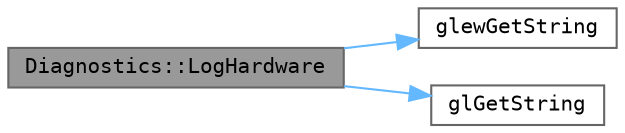 digraph "Diagnostics::LogHardware"
{
 // LATEX_PDF_SIZE
  bgcolor="transparent";
  edge [fontname=Terminal,fontsize=10,labelfontname=Helvetica,labelfontsize=10];
  node [fontname=Terminal,fontsize=10,shape=box,height=0.2,width=0.4];
  rankdir="LR";
  Node1 [label="Diagnostics::LogHardware",height=0.2,width=0.4,color="gray40", fillcolor="grey60", style="filled", fontcolor="black",tooltip="Logs the current hardware to console"];
  Node1 -> Node2 [color="steelblue1",style="solid"];
  Node2 [label="glewGetString",height=0.2,width=0.4,color="grey40", fillcolor="white", style="filled",URL="$glew_8h.html#a50fc2171690ba2f249fcc6812e3e6b6c",tooltip=" "];
  Node1 -> Node3 [color="steelblue1",style="solid"];
  Node3 [label="glGetString",height=0.2,width=0.4,color="grey40", fillcolor="white", style="filled",URL="$glew_8h.html#af200396ea125a263cc53032ab203987b",tooltip=" "];
}
